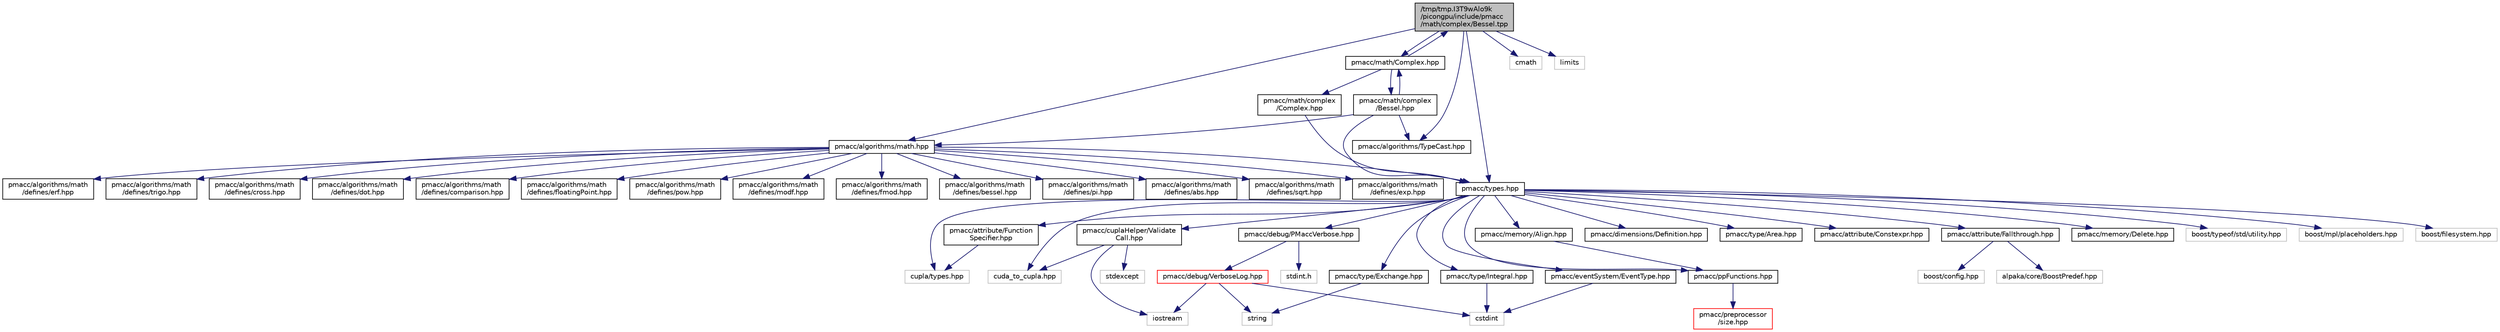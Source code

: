 digraph "/tmp/tmp.I3T9wAlo9k/picongpu/include/pmacc/math/complex/Bessel.tpp"
{
 // LATEX_PDF_SIZE
  edge [fontname="Helvetica",fontsize="10",labelfontname="Helvetica",labelfontsize="10"];
  node [fontname="Helvetica",fontsize="10",shape=record];
  Node1 [label="/tmp/tmp.I3T9wAlo9k\l/picongpu/include/pmacc\l/math/complex/Bessel.tpp",height=0.2,width=0.4,color="black", fillcolor="grey75", style="filled", fontcolor="black",tooltip=" "];
  Node1 -> Node2 [color="midnightblue",fontsize="10",style="solid",fontname="Helvetica"];
  Node2 [label="pmacc/types.hpp",height=0.2,width=0.4,color="black", fillcolor="white", style="filled",URL="$types_8hpp_source.html",tooltip=" "];
  Node2 -> Node3 [color="midnightblue",fontsize="10",style="solid",fontname="Helvetica"];
  Node3 [label="cupla/types.hpp",height=0.2,width=0.4,color="grey75", fillcolor="white", style="filled",tooltip=" "];
  Node2 -> Node4 [color="midnightblue",fontsize="10",style="solid",fontname="Helvetica"];
  Node4 [label="cuda_to_cupla.hpp",height=0.2,width=0.4,color="grey75", fillcolor="white", style="filled",tooltip=" "];
  Node2 -> Node5 [color="midnightblue",fontsize="10",style="solid",fontname="Helvetica"];
  Node5 [label="pmacc/debug/PMaccVerbose.hpp",height=0.2,width=0.4,color="black", fillcolor="white", style="filled",URL="$_p_macc_verbose_8hpp_source.html",tooltip=" "];
  Node5 -> Node6 [color="midnightblue",fontsize="10",style="solid",fontname="Helvetica"];
  Node6 [label="pmacc/debug/VerboseLog.hpp",height=0.2,width=0.4,color="red", fillcolor="white", style="filled",URL="$_verbose_log_8hpp_source.html",tooltip=" "];
  Node6 -> Node8 [color="midnightblue",fontsize="10",style="solid",fontname="Helvetica"];
  Node8 [label="string",height=0.2,width=0.4,color="grey75", fillcolor="white", style="filled",tooltip=" "];
  Node6 -> Node10 [color="midnightblue",fontsize="10",style="solid",fontname="Helvetica"];
  Node10 [label="iostream",height=0.2,width=0.4,color="grey75", fillcolor="white", style="filled",tooltip=" "];
  Node6 -> Node12 [color="midnightblue",fontsize="10",style="solid",fontname="Helvetica"];
  Node12 [label="cstdint",height=0.2,width=0.4,color="grey75", fillcolor="white", style="filled",tooltip=" "];
  Node5 -> Node13 [color="midnightblue",fontsize="10",style="solid",fontname="Helvetica"];
  Node13 [label="stdint.h",height=0.2,width=0.4,color="grey75", fillcolor="white", style="filled",tooltip=" "];
  Node2 -> Node14 [color="midnightblue",fontsize="10",style="solid",fontname="Helvetica"];
  Node14 [label="pmacc/ppFunctions.hpp",height=0.2,width=0.4,color="black", fillcolor="white", style="filled",URL="$pp_functions_8hpp_source.html",tooltip=" "];
  Node14 -> Node15 [color="midnightblue",fontsize="10",style="solid",fontname="Helvetica"];
  Node15 [label="pmacc/preprocessor\l/size.hpp",height=0.2,width=0.4,color="red", fillcolor="white", style="filled",URL="$size_8hpp_source.html",tooltip=" "];
  Node2 -> Node17 [color="midnightblue",fontsize="10",style="solid",fontname="Helvetica"];
  Node17 [label="pmacc/dimensions/Definition.hpp",height=0.2,width=0.4,color="black", fillcolor="white", style="filled",URL="$_definition_8hpp_source.html",tooltip=" "];
  Node2 -> Node18 [color="midnightblue",fontsize="10",style="solid",fontname="Helvetica"];
  Node18 [label="pmacc/type/Area.hpp",height=0.2,width=0.4,color="black", fillcolor="white", style="filled",URL="$_area_8hpp_source.html",tooltip=" "];
  Node2 -> Node19 [color="midnightblue",fontsize="10",style="solid",fontname="Helvetica"];
  Node19 [label="pmacc/type/Integral.hpp",height=0.2,width=0.4,color="black", fillcolor="white", style="filled",URL="$_integral_8hpp_source.html",tooltip=" "];
  Node19 -> Node12 [color="midnightblue",fontsize="10",style="solid",fontname="Helvetica"];
  Node2 -> Node20 [color="midnightblue",fontsize="10",style="solid",fontname="Helvetica"];
  Node20 [label="pmacc/type/Exchange.hpp",height=0.2,width=0.4,color="black", fillcolor="white", style="filled",URL="$type_2_exchange_8hpp_source.html",tooltip=" "];
  Node20 -> Node8 [color="midnightblue",fontsize="10",style="solid",fontname="Helvetica"];
  Node2 -> Node21 [color="midnightblue",fontsize="10",style="solid",fontname="Helvetica"];
  Node21 [label="pmacc/attribute/Function\lSpecifier.hpp",height=0.2,width=0.4,color="black", fillcolor="white", style="filled",URL="$_function_specifier_8hpp_source.html",tooltip=" "];
  Node21 -> Node3 [color="midnightblue",fontsize="10",style="solid",fontname="Helvetica"];
  Node2 -> Node22 [color="midnightblue",fontsize="10",style="solid",fontname="Helvetica"];
  Node22 [label="pmacc/attribute/Constexpr.hpp",height=0.2,width=0.4,color="black", fillcolor="white", style="filled",URL="$_constexpr_8hpp_source.html",tooltip=" "];
  Node2 -> Node23 [color="midnightblue",fontsize="10",style="solid",fontname="Helvetica"];
  Node23 [label="pmacc/attribute/Fallthrough.hpp",height=0.2,width=0.4,color="black", fillcolor="white", style="filled",URL="$_fallthrough_8hpp_source.html",tooltip=" "];
  Node23 -> Node24 [color="midnightblue",fontsize="10",style="solid",fontname="Helvetica"];
  Node24 [label="boost/config.hpp",height=0.2,width=0.4,color="grey75", fillcolor="white", style="filled",tooltip=" "];
  Node23 -> Node25 [color="midnightblue",fontsize="10",style="solid",fontname="Helvetica"];
  Node25 [label="alpaka/core/BoostPredef.hpp",height=0.2,width=0.4,color="grey75", fillcolor="white", style="filled",tooltip=" "];
  Node2 -> Node26 [color="midnightblue",fontsize="10",style="solid",fontname="Helvetica"];
  Node26 [label="pmacc/eventSystem/EventType.hpp",height=0.2,width=0.4,color="black", fillcolor="white", style="filled",URL="$_event_type_8hpp_source.html",tooltip=" "];
  Node26 -> Node12 [color="midnightblue",fontsize="10",style="solid",fontname="Helvetica"];
  Node2 -> Node27 [color="midnightblue",fontsize="10",style="solid",fontname="Helvetica"];
  Node27 [label="pmacc/cuplaHelper/Validate\lCall.hpp",height=0.2,width=0.4,color="black", fillcolor="white", style="filled",URL="$_validate_call_8hpp_source.html",tooltip=" "];
  Node27 -> Node4 [color="midnightblue",fontsize="10",style="solid",fontname="Helvetica"];
  Node27 -> Node10 [color="midnightblue",fontsize="10",style="solid",fontname="Helvetica"];
  Node27 -> Node28 [color="midnightblue",fontsize="10",style="solid",fontname="Helvetica"];
  Node28 [label="stdexcept",height=0.2,width=0.4,color="grey75", fillcolor="white", style="filled",tooltip=" "];
  Node2 -> Node29 [color="midnightblue",fontsize="10",style="solid",fontname="Helvetica"];
  Node29 [label="pmacc/memory/Align.hpp",height=0.2,width=0.4,color="black", fillcolor="white", style="filled",URL="$_align_8hpp_source.html",tooltip=" "];
  Node29 -> Node14 [color="midnightblue",fontsize="10",style="solid",fontname="Helvetica"];
  Node2 -> Node30 [color="midnightblue",fontsize="10",style="solid",fontname="Helvetica"];
  Node30 [label="pmacc/memory/Delete.hpp",height=0.2,width=0.4,color="black", fillcolor="white", style="filled",URL="$_delete_8hpp_source.html",tooltip=" "];
  Node2 -> Node31 [color="midnightblue",fontsize="10",style="solid",fontname="Helvetica"];
  Node31 [label="boost/typeof/std/utility.hpp",height=0.2,width=0.4,color="grey75", fillcolor="white", style="filled",tooltip=" "];
  Node2 -> Node32 [color="midnightblue",fontsize="10",style="solid",fontname="Helvetica"];
  Node32 [label="boost/mpl/placeholders.hpp",height=0.2,width=0.4,color="grey75", fillcolor="white", style="filled",tooltip=" "];
  Node2 -> Node33 [color="midnightblue",fontsize="10",style="solid",fontname="Helvetica"];
  Node33 [label="boost/filesystem.hpp",height=0.2,width=0.4,color="grey75", fillcolor="white", style="filled",tooltip=" "];
  Node1 -> Node34 [color="midnightblue",fontsize="10",style="solid",fontname="Helvetica"];
  Node34 [label="pmacc/algorithms/math.hpp",height=0.2,width=0.4,color="black", fillcolor="white", style="filled",URL="$math_8hpp_source.html",tooltip=" "];
  Node34 -> Node2 [color="midnightblue",fontsize="10",style="solid",fontname="Helvetica"];
  Node34 -> Node35 [color="midnightblue",fontsize="10",style="solid",fontname="Helvetica"];
  Node35 [label="pmacc/algorithms/math\l/defines/abs.hpp",height=0.2,width=0.4,color="black", fillcolor="white", style="filled",URL="$algorithms_2math_2defines_2abs_8hpp_source.html",tooltip=" "];
  Node34 -> Node36 [color="midnightblue",fontsize="10",style="solid",fontname="Helvetica"];
  Node36 [label="pmacc/algorithms/math\l/defines/sqrt.hpp",height=0.2,width=0.4,color="black", fillcolor="white", style="filled",URL="$sqrt_8hpp_source.html",tooltip=" "];
  Node34 -> Node37 [color="midnightblue",fontsize="10",style="solid",fontname="Helvetica"];
  Node37 [label="pmacc/algorithms/math\l/defines/exp.hpp",height=0.2,width=0.4,color="black", fillcolor="white", style="filled",URL="$exp_8hpp_source.html",tooltip=" "];
  Node34 -> Node38 [color="midnightblue",fontsize="10",style="solid",fontname="Helvetica"];
  Node38 [label="pmacc/algorithms/math\l/defines/erf.hpp",height=0.2,width=0.4,color="black", fillcolor="white", style="filled",URL="$erf_8hpp_source.html",tooltip=" "];
  Node34 -> Node39 [color="midnightblue",fontsize="10",style="solid",fontname="Helvetica"];
  Node39 [label="pmacc/algorithms/math\l/defines/trigo.hpp",height=0.2,width=0.4,color="black", fillcolor="white", style="filled",URL="$trigo_8hpp_source.html",tooltip=" "];
  Node34 -> Node40 [color="midnightblue",fontsize="10",style="solid",fontname="Helvetica"];
  Node40 [label="pmacc/algorithms/math\l/defines/cross.hpp",height=0.2,width=0.4,color="black", fillcolor="white", style="filled",URL="$cross_8hpp_source.html",tooltip=" "];
  Node34 -> Node41 [color="midnightblue",fontsize="10",style="solid",fontname="Helvetica"];
  Node41 [label="pmacc/algorithms/math\l/defines/dot.hpp",height=0.2,width=0.4,color="black", fillcolor="white", style="filled",URL="$dot_8hpp_source.html",tooltip=" "];
  Node34 -> Node42 [color="midnightblue",fontsize="10",style="solid",fontname="Helvetica"];
  Node42 [label="pmacc/algorithms/math\l/defines/comparison.hpp",height=0.2,width=0.4,color="black", fillcolor="white", style="filled",URL="$comparison_8hpp_source.html",tooltip=" "];
  Node34 -> Node43 [color="midnightblue",fontsize="10",style="solid",fontname="Helvetica"];
  Node43 [label="pmacc/algorithms/math\l/defines/floatingPoint.hpp",height=0.2,width=0.4,color="black", fillcolor="white", style="filled",URL="$floating_point_8hpp_source.html",tooltip=" "];
  Node34 -> Node44 [color="midnightblue",fontsize="10",style="solid",fontname="Helvetica"];
  Node44 [label="pmacc/algorithms/math\l/defines/pow.hpp",height=0.2,width=0.4,color="black", fillcolor="white", style="filled",URL="$pow_8hpp_source.html",tooltip=" "];
  Node34 -> Node45 [color="midnightblue",fontsize="10",style="solid",fontname="Helvetica"];
  Node45 [label="pmacc/algorithms/math\l/defines/modf.hpp",height=0.2,width=0.4,color="black", fillcolor="white", style="filled",URL="$modf_8hpp_source.html",tooltip=" "];
  Node34 -> Node46 [color="midnightblue",fontsize="10",style="solid",fontname="Helvetica"];
  Node46 [label="pmacc/algorithms/math\l/defines/fmod.hpp",height=0.2,width=0.4,color="black", fillcolor="white", style="filled",URL="$fmod_8hpp_source.html",tooltip=" "];
  Node34 -> Node47 [color="midnightblue",fontsize="10",style="solid",fontname="Helvetica"];
  Node47 [label="pmacc/algorithms/math\l/defines/bessel.hpp",height=0.2,width=0.4,color="black", fillcolor="white", style="filled",URL="$algorithms_2math_2defines_2bessel_8hpp_source.html",tooltip=" "];
  Node34 -> Node48 [color="midnightblue",fontsize="10",style="solid",fontname="Helvetica"];
  Node48 [label="pmacc/algorithms/math\l/defines/pi.hpp",height=0.2,width=0.4,color="black", fillcolor="white", style="filled",URL="$pi_8hpp_source.html",tooltip=" "];
  Node1 -> Node49 [color="midnightblue",fontsize="10",style="solid",fontname="Helvetica"];
  Node49 [label="pmacc/algorithms/TypeCast.hpp",height=0.2,width=0.4,color="black", fillcolor="white", style="filled",URL="$_type_cast_8hpp_source.html",tooltip=" "];
  Node1 -> Node50 [color="midnightblue",fontsize="10",style="solid",fontname="Helvetica"];
  Node50 [label="pmacc/math/Complex.hpp",height=0.2,width=0.4,color="black", fillcolor="white", style="filled",URL="$_complex_8hpp_source.html",tooltip=" "];
  Node50 -> Node51 [color="midnightblue",fontsize="10",style="solid",fontname="Helvetica"];
  Node51 [label="pmacc/math/complex\l/Complex.hpp",height=0.2,width=0.4,color="black", fillcolor="white", style="filled",URL="$complex_2_complex_8hpp_source.html",tooltip=" "];
  Node51 -> Node2 [color="midnightblue",fontsize="10",style="solid",fontname="Helvetica"];
  Node50 -> Node52 [color="midnightblue",fontsize="10",style="solid",fontname="Helvetica"];
  Node52 [label="pmacc/math/complex\l/Bessel.hpp",height=0.2,width=0.4,color="black", fillcolor="white", style="filled",URL="$math_2complex_2bessel_8hpp.html",tooltip=" "];
  Node52 -> Node2 [color="midnightblue",fontsize="10",style="solid",fontname="Helvetica"];
  Node52 -> Node34 [color="midnightblue",fontsize="10",style="solid",fontname="Helvetica"];
  Node52 -> Node49 [color="midnightblue",fontsize="10",style="solid",fontname="Helvetica"];
  Node52 -> Node50 [color="midnightblue",fontsize="10",style="solid",fontname="Helvetica"];
  Node50 -> Node1 [color="midnightblue",fontsize="10",style="solid",fontname="Helvetica"];
  Node1 -> Node53 [color="midnightblue",fontsize="10",style="solid",fontname="Helvetica"];
  Node53 [label="cmath",height=0.2,width=0.4,color="grey75", fillcolor="white", style="filled",tooltip=" "];
  Node1 -> Node54 [color="midnightblue",fontsize="10",style="solid",fontname="Helvetica"];
  Node54 [label="limits",height=0.2,width=0.4,color="grey75", fillcolor="white", style="filled",tooltip=" "];
}
